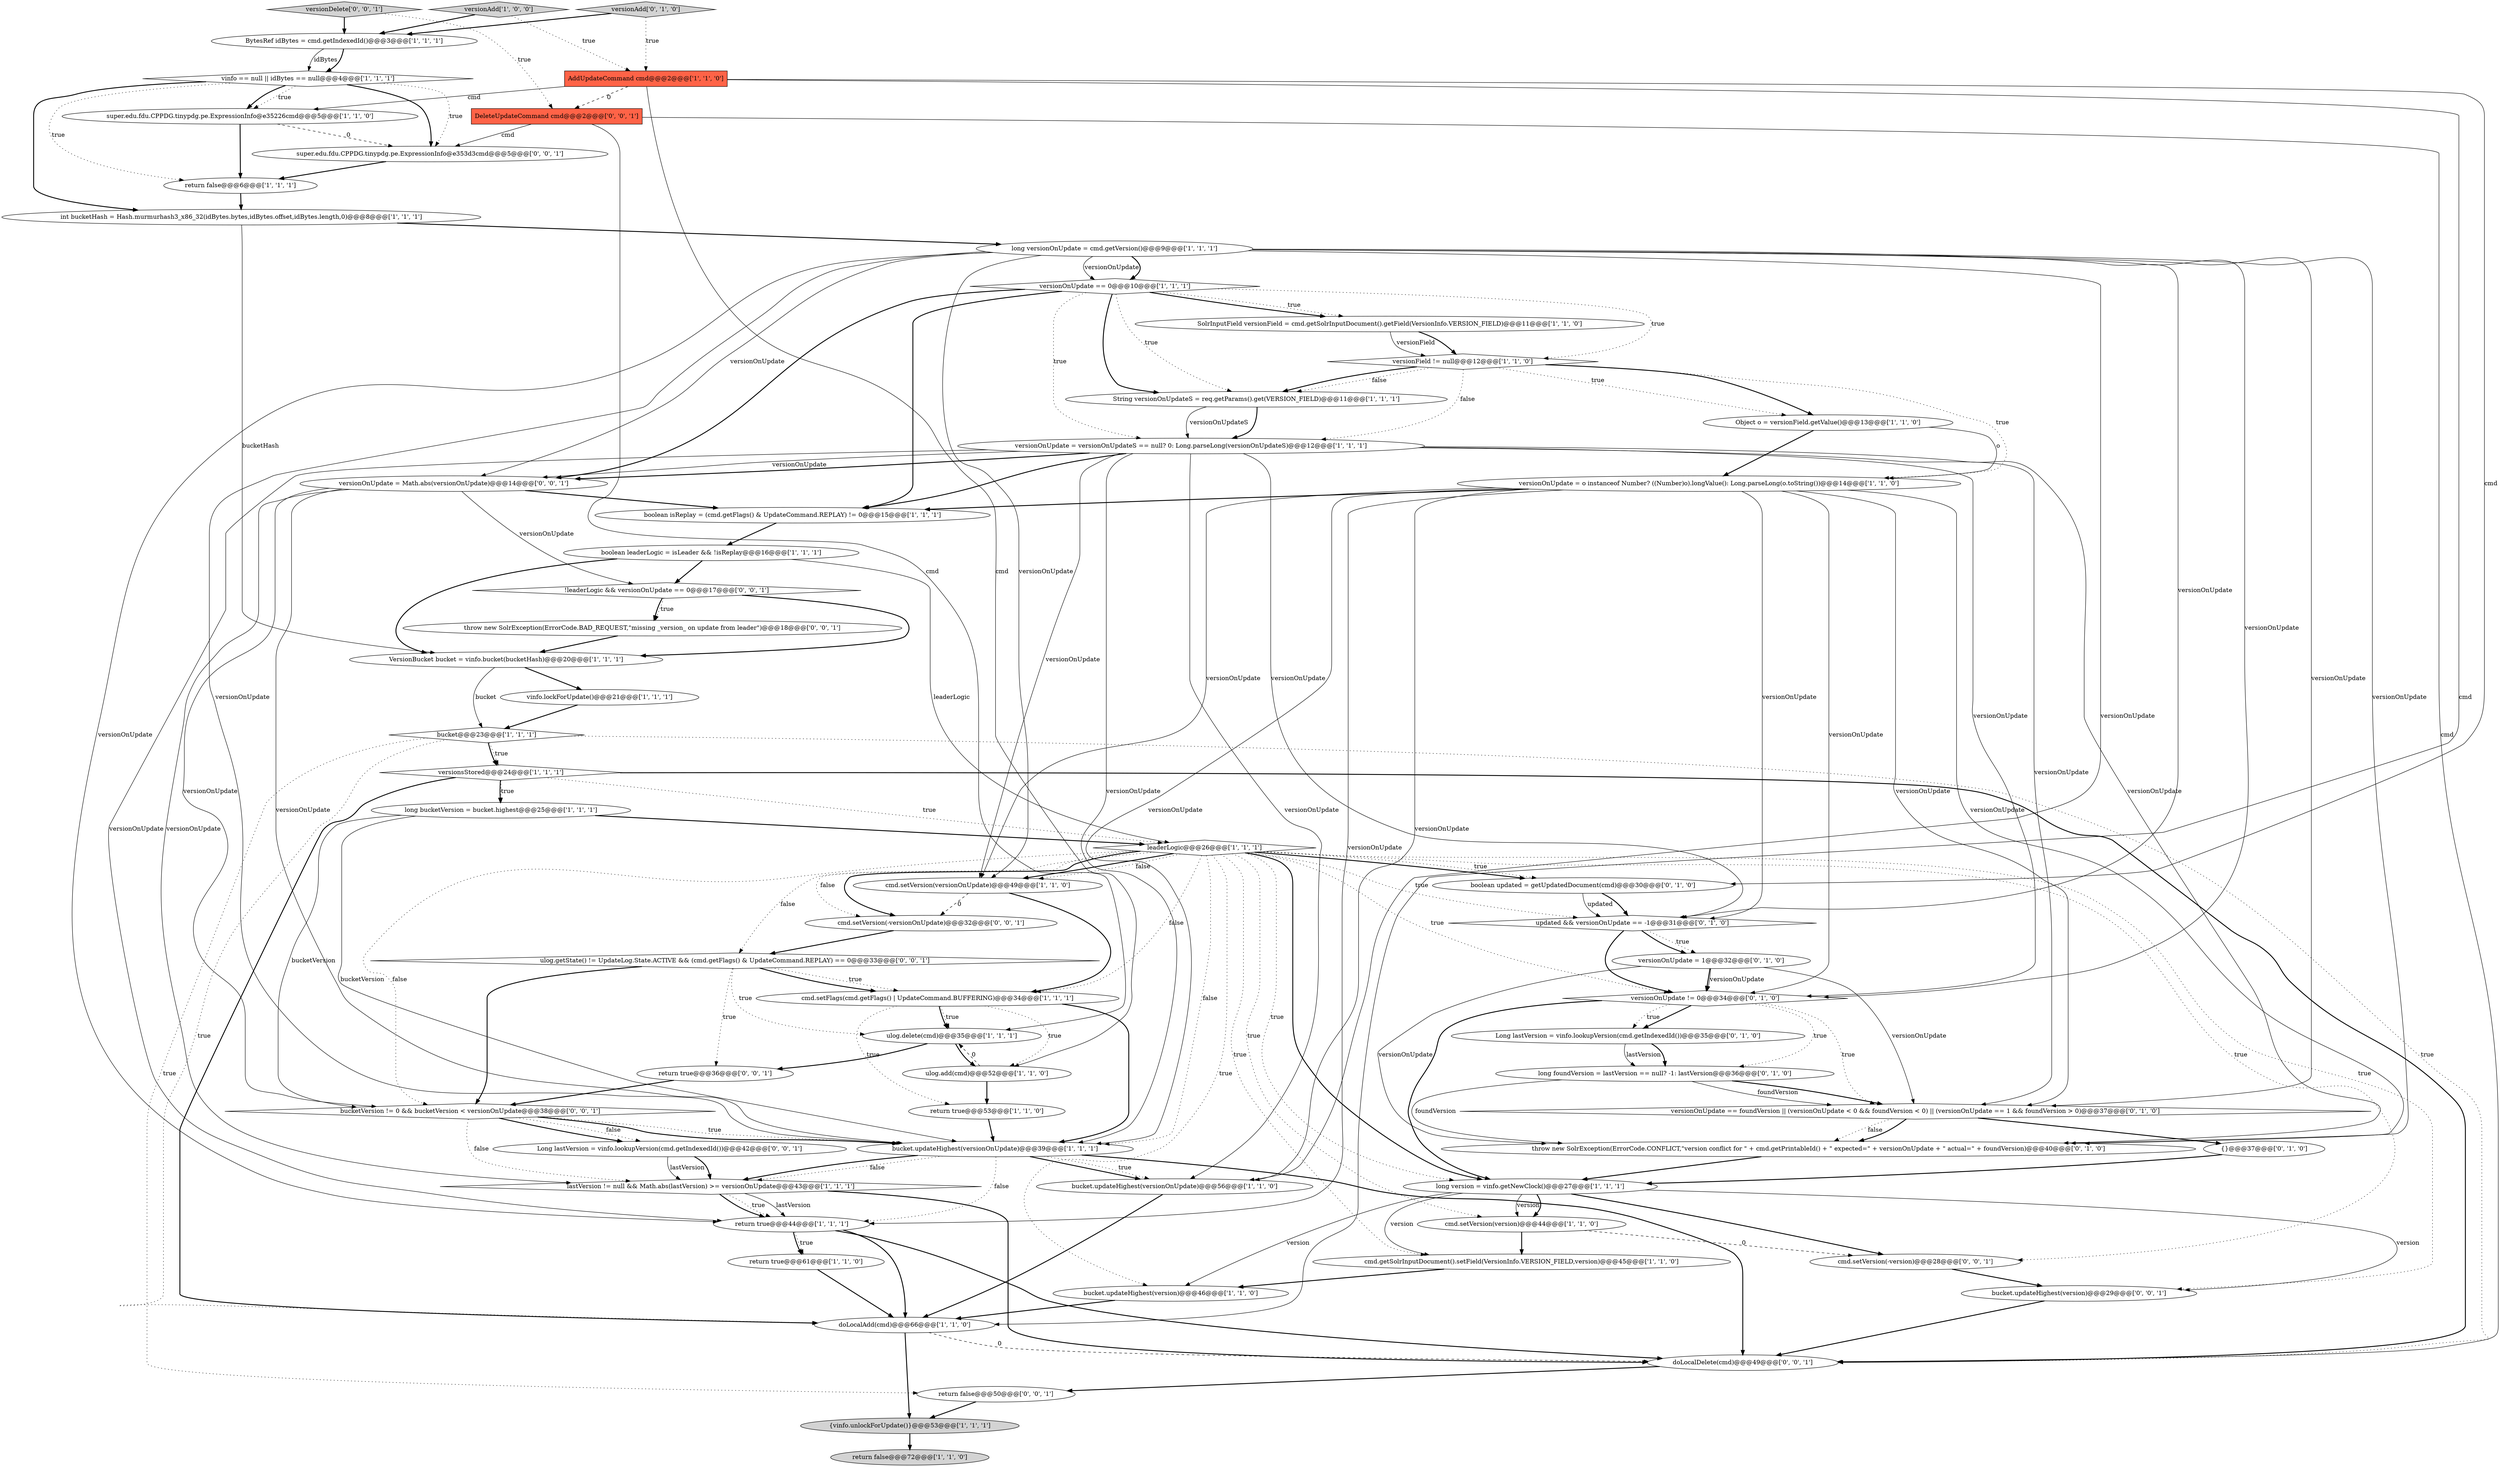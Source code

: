 digraph {
57 [style = filled, label = "versionOnUpdate = Math.abs(versionOnUpdate)@@@14@@@['0', '0', '1']", fillcolor = white, shape = ellipse image = "AAA0AAABBB3BBB"];
17 [style = filled, label = "vinfo.lockForUpdate()@@@21@@@['1', '1', '1']", fillcolor = white, shape = ellipse image = "AAA0AAABBB1BBB"];
33 [style = filled, label = "vinfo == null || idBytes == null@@@4@@@['1', '1', '1']", fillcolor = white, shape = diamond image = "AAA0AAABBB1BBB"];
54 [style = filled, label = "doLocalDelete(cmd)@@@49@@@['0', '0', '1']", fillcolor = white, shape = ellipse image = "AAA0AAABBB3BBB"];
53 [style = filled, label = "cmd.setVersion(-versionOnUpdate)@@@32@@@['0', '0', '1']", fillcolor = white, shape = ellipse image = "AAA0AAABBB3BBB"];
37 [style = filled, label = "versionsStored@@@24@@@['1', '1', '1']", fillcolor = white, shape = diamond image = "AAA0AAABBB1BBB"];
0 [style = filled, label = "bucket.updateHighest(version)@@@46@@@['1', '1', '0']", fillcolor = white, shape = ellipse image = "AAA0AAABBB1BBB"];
52 [style = filled, label = "bucket.updateHighest(version)@@@29@@@['0', '0', '1']", fillcolor = white, shape = ellipse image = "AAA0AAABBB3BBB"];
64 [style = filled, label = "DeleteUpdateCommand cmd@@@2@@@['0', '0', '1']", fillcolor = tomato, shape = box image = "AAA0AAABBB3BBB"];
43 [style = filled, label = "versionAdd['0', '1', '0']", fillcolor = lightgray, shape = diamond image = "AAA0AAABBB2BBB"];
3 [style = filled, label = "ulog.add(cmd)@@@52@@@['1', '1', '0']", fillcolor = white, shape = ellipse image = "AAA0AAABBB1BBB"];
34 [style = filled, label = "SolrInputField versionField = cmd.getSolrInputDocument().getField(VersionInfo.VERSION_FIELD)@@@11@@@['1', '1', '0']", fillcolor = white, shape = ellipse image = "AAA0AAABBB1BBB"];
1 [style = filled, label = "ulog.delete(cmd)@@@35@@@['1', '1', '1']", fillcolor = white, shape = ellipse image = "AAA0AAABBB1BBB"];
10 [style = filled, label = "versionOnUpdate = o instanceof Number? ((Number)o).longValue(): Long.parseLong(o.toString())@@@14@@@['1', '1', '0']", fillcolor = white, shape = ellipse image = "AAA0AAABBB1BBB"];
27 [style = filled, label = "doLocalAdd(cmd)@@@66@@@['1', '1', '0']", fillcolor = white, shape = ellipse image = "AAA0AAABBB1BBB"];
47 [style = filled, label = "Long lastVersion = vinfo.lookupVersion(cmd.getIndexedId())@@@35@@@['0', '1', '0']", fillcolor = white, shape = ellipse image = "AAA1AAABBB2BBB"];
5 [style = filled, label = "AddUpdateCommand cmd@@@2@@@['1', '1', '0']", fillcolor = tomato, shape = box image = "AAA0AAABBB1BBB"];
14 [style = filled, label = "versionOnUpdate == 0@@@10@@@['1', '1', '1']", fillcolor = white, shape = diamond image = "AAA0AAABBB1BBB"];
50 [style = filled, label = "ulog.getState() != UpdateLog.State.ACTIVE && (cmd.getFlags() & UpdateCommand.REPLAY) == 0@@@33@@@['0', '0', '1']", fillcolor = white, shape = diamond image = "AAA0AAABBB3BBB"];
28 [style = filled, label = "leaderLogic@@@26@@@['1', '1', '1']", fillcolor = white, shape = diamond image = "AAA0AAABBB1BBB"];
29 [style = filled, label = "bucket.updateHighest(versionOnUpdate)@@@39@@@['1', '1', '1']", fillcolor = white, shape = ellipse image = "AAA0AAABBB1BBB"];
38 [style = filled, label = "boolean isReplay = (cmd.getFlags() & UpdateCommand.REPLAY) != 0@@@15@@@['1', '1', '1']", fillcolor = white, shape = ellipse image = "AAA0AAABBB1BBB"];
39 [style = filled, label = "VersionBucket bucket = vinfo.bucket(bucketHash)@@@20@@@['1', '1', '1']", fillcolor = white, shape = ellipse image = "AAA0AAABBB1BBB"];
49 [style = filled, label = "long foundVersion = lastVersion == null? -1: lastVersion@@@36@@@['0', '1', '0']", fillcolor = white, shape = ellipse image = "AAA1AAABBB2BBB"];
51 [style = filled, label = "cmd.setVersion(-version)@@@28@@@['0', '0', '1']", fillcolor = white, shape = ellipse image = "AAA0AAABBB3BBB"];
62 [style = filled, label = "return true@@@36@@@['0', '0', '1']", fillcolor = white, shape = ellipse image = "AAA0AAABBB3BBB"];
35 [style = filled, label = "super.edu.fdu.CPPDG.tinypdg.pe.ExpressionInfo@e35226cmd@@@5@@@['1', '1', '0']", fillcolor = white, shape = ellipse image = "AAA0AAABBB1BBB"];
32 [style = filled, label = "boolean leaderLogic = isLeader && !isReplay@@@16@@@['1', '1', '1']", fillcolor = white, shape = ellipse image = "AAA0AAABBB1BBB"];
30 [style = filled, label = "long versionOnUpdate = cmd.getVersion()@@@9@@@['1', '1', '1']", fillcolor = white, shape = ellipse image = "AAA0AAABBB1BBB"];
42 [style = filled, label = "versionOnUpdate == foundVersion || (versionOnUpdate < 0 && foundVersion < 0) || (versionOnUpdate == 1 && foundVersion > 0)@@@37@@@['0', '1', '0']", fillcolor = white, shape = diamond image = "AAA1AAABBB2BBB"];
15 [style = filled, label = "Object o = versionField.getValue()@@@13@@@['1', '1', '0']", fillcolor = white, shape = ellipse image = "AAA0AAABBB1BBB"];
61 [style = filled, label = "throw new SolrException(ErrorCode.BAD_REQUEST,\"missing _version_ on update from leader\")@@@18@@@['0', '0', '1']", fillcolor = white, shape = ellipse image = "AAA0AAABBB3BBB"];
45 [style = filled, label = "throw new SolrException(ErrorCode.CONFLICT,\"version conflict for \" + cmd.getPrintableId() + \" expected=\" + versionOnUpdate + \" actual=\" + foundVersion)@@@40@@@['0', '1', '0']", fillcolor = white, shape = ellipse image = "AAA1AAABBB2BBB"];
2 [style = filled, label = "versionAdd['1', '0', '0']", fillcolor = lightgray, shape = diamond image = "AAA0AAABBB1BBB"];
59 [style = filled, label = "versionDelete['0', '0', '1']", fillcolor = lightgray, shape = diamond image = "AAA0AAABBB3BBB"];
46 [style = filled, label = "versionOnUpdate != 0@@@34@@@['0', '1', '0']", fillcolor = white, shape = diamond image = "AAA1AAABBB2BBB"];
18 [style = filled, label = "lastVersion != null && Math.abs(lastVersion) >= versionOnUpdate@@@43@@@['1', '1', '1']", fillcolor = white, shape = diamond image = "AAA0AAABBB1BBB"];
56 [style = filled, label = "Long lastVersion = vinfo.lookupVersion(cmd.getIndexedId())@@@42@@@['0', '0', '1']", fillcolor = white, shape = ellipse image = "AAA0AAABBB3BBB"];
24 [style = filled, label = "cmd.setVersion(version)@@@44@@@['1', '1', '0']", fillcolor = white, shape = ellipse image = "AAA0AAABBB1BBB"];
36 [style = filled, label = "return false@@@6@@@['1', '1', '1']", fillcolor = white, shape = ellipse image = "AAA0AAABBB1BBB"];
55 [style = filled, label = "return false@@@50@@@['0', '0', '1']", fillcolor = white, shape = ellipse image = "AAA0AAABBB3BBB"];
4 [style = filled, label = "int bucketHash = Hash.murmurhash3_x86_32(idBytes.bytes,idBytes.offset,idBytes.length,0)@@@8@@@['1', '1', '1']", fillcolor = white, shape = ellipse image = "AAA0AAABBB1BBB"];
60 [style = filled, label = "!leaderLogic && versionOnUpdate == 0@@@17@@@['0', '0', '1']", fillcolor = white, shape = diamond image = "AAA0AAABBB3BBB"];
41 [style = filled, label = "{}@@@37@@@['0', '1', '0']", fillcolor = white, shape = ellipse image = "AAA0AAABBB2BBB"];
23 [style = filled, label = "versionField != null@@@12@@@['1', '1', '0']", fillcolor = white, shape = diamond image = "AAA0AAABBB1BBB"];
58 [style = filled, label = "super.edu.fdu.CPPDG.tinypdg.pe.ExpressionInfo@e353d3cmd@@@5@@@['0', '0', '1']", fillcolor = white, shape = ellipse image = "AAA0AAABBB3BBB"];
12 [style = filled, label = "return true@@@61@@@['1', '1', '0']", fillcolor = white, shape = ellipse image = "AAA0AAABBB1BBB"];
63 [style = filled, label = "bucketVersion != 0 && bucketVersion < versionOnUpdate@@@38@@@['0', '0', '1']", fillcolor = white, shape = diamond image = "AAA0AAABBB3BBB"];
19 [style = filled, label = "String versionOnUpdateS = req.getParams().get(VERSION_FIELD)@@@11@@@['1', '1', '1']", fillcolor = white, shape = ellipse image = "AAA0AAABBB1BBB"];
8 [style = filled, label = "long version = vinfo.getNewClock()@@@27@@@['1', '1', '1']", fillcolor = white, shape = ellipse image = "AAA0AAABBB1BBB"];
11 [style = filled, label = "return true@@@53@@@['1', '1', '0']", fillcolor = white, shape = ellipse image = "AAA0AAABBB1BBB"];
7 [style = filled, label = "bucket@@@23@@@['1', '1', '1']", fillcolor = white, shape = diamond image = "AAA0AAABBB1BBB"];
31 [style = filled, label = "return true@@@44@@@['1', '1', '1']", fillcolor = white, shape = ellipse image = "AAA0AAABBB1BBB"];
6 [style = filled, label = "{vinfo.unlockForUpdate()}@@@53@@@['1', '1', '1']", fillcolor = lightgray, shape = ellipse image = "AAA0AAABBB1BBB"];
9 [style = filled, label = "bucket.updateHighest(versionOnUpdate)@@@56@@@['1', '1', '0']", fillcolor = white, shape = ellipse image = "AAA0AAABBB1BBB"];
13 [style = filled, label = "BytesRef idBytes = cmd.getIndexedId()@@@3@@@['1', '1', '1']", fillcolor = white, shape = ellipse image = "AAA0AAABBB1BBB"];
40 [style = filled, label = "versionOnUpdate = 1@@@32@@@['0', '1', '0']", fillcolor = white, shape = ellipse image = "AAA1AAABBB2BBB"];
25 [style = filled, label = "cmd.getSolrInputDocument().setField(VersionInfo.VERSION_FIELD,version)@@@45@@@['1', '1', '0']", fillcolor = white, shape = ellipse image = "AAA0AAABBB1BBB"];
26 [style = filled, label = "cmd.setVersion(versionOnUpdate)@@@49@@@['1', '1', '0']", fillcolor = white, shape = ellipse image = "AAA0AAABBB1BBB"];
44 [style = filled, label = "updated && versionOnUpdate == -1@@@31@@@['0', '1', '0']", fillcolor = white, shape = diamond image = "AAA1AAABBB2BBB"];
21 [style = filled, label = "cmd.setFlags(cmd.getFlags() | UpdateCommand.BUFFERING)@@@34@@@['1', '1', '1']", fillcolor = white, shape = ellipse image = "AAA0AAABBB1BBB"];
22 [style = filled, label = "long bucketVersion = bucket.highest@@@25@@@['1', '1', '1']", fillcolor = white, shape = ellipse image = "AAA0AAABBB1BBB"];
48 [style = filled, label = "boolean updated = getUpdatedDocument(cmd)@@@30@@@['0', '1', '0']", fillcolor = white, shape = ellipse image = "AAA1AAABBB2BBB"];
16 [style = filled, label = "return false@@@72@@@['1', '1', '0']", fillcolor = lightgray, shape = ellipse image = "AAA0AAABBB1BBB"];
20 [style = filled, label = "versionOnUpdate = versionOnUpdateS == null? 0: Long.parseLong(versionOnUpdateS)@@@12@@@['1', '1', '1']", fillcolor = white, shape = ellipse image = "AAA0AAABBB1BBB"];
28->53 [style = dotted, label="false"];
14->57 [style = bold, label=""];
32->60 [style = bold, label=""];
11->29 [style = bold, label=""];
60->61 [style = bold, label=""];
39->17 [style = bold, label=""];
12->27 [style = bold, label=""];
4->39 [style = solid, label="bucketHash"];
31->54 [style = bold, label=""];
46->47 [style = bold, label=""];
10->31 [style = solid, label="versionOnUpdate"];
33->4 [style = bold, label=""];
20->29 [style = solid, label="versionOnUpdate"];
20->31 [style = solid, label="versionOnUpdate"];
34->23 [style = bold, label=""];
28->26 [style = bold, label=""];
20->57 [style = bold, label=""];
23->19 [style = dotted, label="false"];
2->5 [style = dotted, label="true"];
51->52 [style = bold, label=""];
50->63 [style = bold, label=""];
8->24 [style = solid, label="version"];
14->19 [style = bold, label=""];
49->45 [style = solid, label="foundVersion"];
29->54 [style = bold, label=""];
46->47 [style = dotted, label="true"];
0->27 [style = bold, label=""];
28->63 [style = dotted, label="false"];
20->46 [style = solid, label="versionOnUpdate"];
28->29 [style = dotted, label="false"];
7->37 [style = bold, label=""];
59->13 [style = bold, label=""];
57->38 [style = bold, label=""];
22->28 [style = bold, label=""];
22->63 [style = solid, label="bucketVersion"];
26->53 [style = dashed, label="0"];
43->5 [style = dotted, label="true"];
64->54 [style = solid, label="cmd"];
47->49 [style = solid, label="lastVersion"];
21->11 [style = dotted, label="true"];
63->56 [style = dotted, label="false"];
32->28 [style = solid, label="leaderLogic"];
14->23 [style = dotted, label="true"];
10->38 [style = bold, label=""];
3->1 [style = dashed, label="0"];
28->50 [style = dotted, label="false"];
30->46 [style = solid, label="versionOnUpdate"];
40->46 [style = solid, label="versionOnUpdate"];
28->24 [style = dotted, label="true"];
10->26 [style = solid, label="versionOnUpdate"];
60->39 [style = bold, label=""];
49->42 [style = solid, label="foundVersion"];
39->7 [style = solid, label="bucket"];
28->48 [style = bold, label=""];
13->33 [style = solid, label="idBytes"];
18->31 [style = solid, label="lastVersion"];
26->21 [style = bold, label=""];
37->54 [style = bold, label=""];
44->46 [style = bold, label=""];
50->21 [style = dotted, label="true"];
36->4 [style = bold, label=""];
9->27 [style = bold, label=""];
30->14 [style = solid, label="versionOnUpdate"];
7->55 [style = dotted, label="true"];
28->0 [style = dotted, label="true"];
33->58 [style = dotted, label="true"];
28->8 [style = bold, label=""];
5->3 [style = solid, label="cmd"];
48->44 [style = bold, label=""];
20->9 [style = solid, label="versionOnUpdate"];
10->42 [style = solid, label="versionOnUpdate"];
61->39 [style = bold, label=""];
20->26 [style = solid, label="versionOnUpdate"];
10->44 [style = solid, label="versionOnUpdate"];
40->45 [style = solid, label="versionOnUpdate"];
44->40 [style = dotted, label="true"];
20->45 [style = solid, label="versionOnUpdate"];
30->57 [style = solid, label="versionOnUpdate"];
46->49 [style = dotted, label="true"];
28->52 [style = dotted, label="true"];
29->18 [style = dotted, label="false"];
33->35 [style = bold, label=""];
8->0 [style = solid, label="version"];
45->8 [style = bold, label=""];
28->25 [style = dotted, label="true"];
33->35 [style = dotted, label="true"];
55->6 [style = bold, label=""];
35->36 [style = bold, label=""];
50->62 [style = dotted, label="true"];
14->34 [style = bold, label=""];
29->31 [style = dotted, label="false"];
14->20 [style = dotted, label="true"];
18->31 [style = bold, label=""];
46->42 [style = dotted, label="true"];
24->25 [style = bold, label=""];
28->48 [style = dotted, label="true"];
1->62 [style = bold, label=""];
34->23 [style = solid, label="versionField"];
33->36 [style = dotted, label="true"];
30->14 [style = bold, label=""];
14->34 [style = dotted, label="true"];
53->50 [style = bold, label=""];
28->21 [style = dotted, label="false"];
30->45 [style = solid, label="versionOnUpdate"];
30->44 [style = solid, label="versionOnUpdate"];
7->54 [style = dotted, label="true"];
30->29 [style = solid, label="versionOnUpdate"];
50->1 [style = dotted, label="true"];
44->40 [style = bold, label=""];
20->44 [style = solid, label="versionOnUpdate"];
24->51 [style = dashed, label="0"];
23->15 [style = bold, label=""];
47->49 [style = bold, label=""];
63->56 [style = bold, label=""];
57->18 [style = solid, label="versionOnUpdate"];
2->13 [style = bold, label=""];
23->10 [style = dotted, label="true"];
21->3 [style = dotted, label="true"];
21->1 [style = dotted, label="true"];
43->13 [style = bold, label=""];
10->29 [style = solid, label="versionOnUpdate"];
23->15 [style = dotted, label="true"];
20->42 [style = solid, label="versionOnUpdate"];
31->12 [style = bold, label=""];
7->27 [style = dotted, label="true"];
8->52 [style = solid, label="version"];
28->44 [style = dotted, label="true"];
6->16 [style = bold, label=""];
40->46 [style = bold, label=""];
42->41 [style = bold, label=""];
22->29 [style = solid, label="bucketVersion"];
5->64 [style = dashed, label="0"];
63->18 [style = dotted, label="false"];
7->37 [style = dotted, label="true"];
10->45 [style = solid, label="versionOnUpdate"];
41->8 [style = bold, label=""];
49->42 [style = bold, label=""];
30->9 [style = solid, label="versionOnUpdate"];
10->46 [style = solid, label="versionOnUpdate"];
18->54 [style = bold, label=""];
15->10 [style = solid, label="o"];
57->29 [style = solid, label="versionOnUpdate"];
31->12 [style = dotted, label="true"];
42->45 [style = dotted, label="false"];
25->0 [style = bold, label=""];
59->64 [style = dotted, label="true"];
37->22 [style = bold, label=""];
27->6 [style = bold, label=""];
21->1 [style = bold, label=""];
28->8 [style = dotted, label="true"];
35->58 [style = dashed, label="0"];
8->24 [style = bold, label=""];
17->7 [style = bold, label=""];
5->27 [style = solid, label="cmd"];
29->18 [style = bold, label=""];
15->10 [style = bold, label=""];
28->51 [style = dotted, label="true"];
57->60 [style = solid, label="versionOnUpdate"];
28->53 [style = bold, label=""];
28->46 [style = dotted, label="true"];
27->54 [style = dashed, label="0"];
56->18 [style = solid, label="lastVersion"];
10->9 [style = solid, label="versionOnUpdate"];
28->26 [style = dotted, label="false"];
29->9 [style = bold, label=""];
42->45 [style = bold, label=""];
8->25 [style = solid, label="version"];
38->32 [style = bold, label=""];
14->38 [style = bold, label=""];
54->55 [style = bold, label=""];
3->11 [style = bold, label=""];
64->58 [style = solid, label="cmd"];
23->19 [style = bold, label=""];
60->61 [style = dotted, label="true"];
37->27 [style = bold, label=""];
19->20 [style = bold, label=""];
32->39 [style = bold, label=""];
30->42 [style = solid, label="versionOnUpdate"];
37->28 [style = dotted, label="true"];
57->63 [style = solid, label="versionOnUpdate"];
13->33 [style = bold, label=""];
23->20 [style = dotted, label="false"];
30->31 [style = solid, label="versionOnUpdate"];
30->26 [style = solid, label="versionOnUpdate"];
21->29 [style = bold, label=""];
5->48 [style = solid, label="cmd"];
52->54 [style = bold, label=""];
63->29 [style = dotted, label="true"];
50->21 [style = bold, label=""];
56->18 [style = bold, label=""];
1->3 [style = bold, label=""];
63->29 [style = bold, label=""];
33->58 [style = bold, label=""];
37->22 [style = dotted, label="true"];
64->1 [style = solid, label="cmd"];
20->38 [style = bold, label=""];
48->44 [style = solid, label="updated"];
19->20 [style = solid, label="versionOnUpdateS"];
40->42 [style = solid, label="versionOnUpdate"];
58->36 [style = bold, label=""];
29->9 [style = dotted, label="true"];
14->19 [style = dotted, label="true"];
5->35 [style = solid, label="cmd"];
46->8 [style = bold, label=""];
20->57 [style = solid, label="versionOnUpdate"];
4->30 [style = bold, label=""];
31->27 [style = bold, label=""];
18->31 [style = dotted, label="true"];
8->51 [style = bold, label=""];
62->63 [style = bold, label=""];
}
